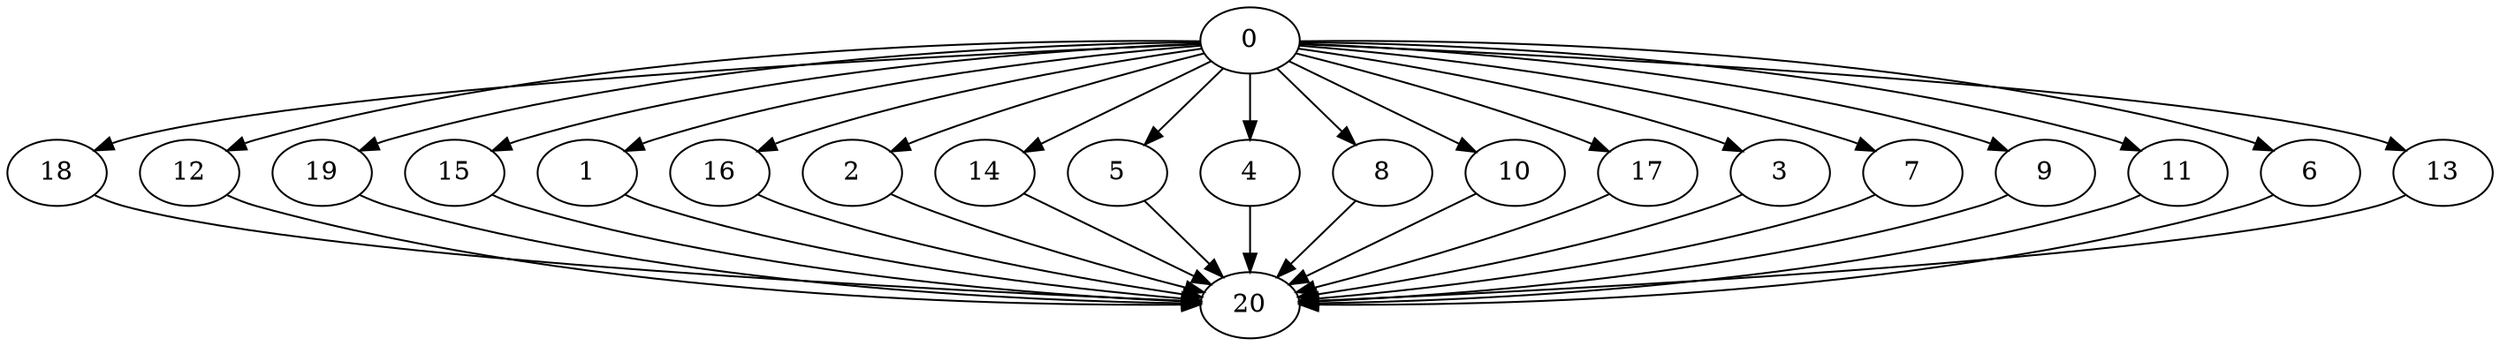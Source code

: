 digraph "Fork_Join_Nodes_21_CCR_0.99_WeightType_Random#1_Heterogeneous-4-2-strong" {
0 [Weight=13];
18 [Weight=19];
12 [Weight=19];
19 [Weight=17];
15 [Weight=17];
1 [Weight=11];
16 [Weight=13];
2 [Weight=8];
14 [Weight=15];
5 [Weight=6];
4 [Weight=11];
8 [Weight=8];
10 [Weight=8];
17 [Weight=8];
3 [Weight=11];
7 [Weight=6];
9 [Weight=8];
11 [Weight=9];
6 [Weight=4];
13 [Weight=8];
20 [Weight=9];
0 -> 8 [Weight=8];
2 -> 20 [Weight=9];
4 -> 20 [Weight=4];
0 -> 19 [Weight=2];
9 -> 20 [Weight=4];
0 -> 12 [Weight=4];
7 -> 20 [Weight=6];
18 -> 20 [Weight=8];
10 -> 20 [Weight=7];
5 -> 20 [Weight=10];
0 -> 1 [Weight=2];
17 -> 20 [Weight=7];
0 -> 10 [Weight=10];
0 -> 2 [Weight=10];
13 -> 20 [Weight=2];
0 -> 13 [Weight=5];
0 -> 9 [Weight=4];
0 -> 7 [Weight=10];
12 -> 20 [Weight=7];
19 -> 20 [Weight=8];
0 -> 16 [Weight=2];
0 -> 17 [Weight=3];
0 -> 18 [Weight=4];
0 -> 14 [Weight=5];
8 -> 20 [Weight=7];
1 -> 20 [Weight=8];
0 -> 6 [Weight=9];
16 -> 20 [Weight=6];
0 -> 5 [Weight=7];
15 -> 20 [Weight=7];
14 -> 20 [Weight=2];
0 -> 15 [Weight=9];
0 -> 4 [Weight=4];
11 -> 20 [Weight=3];
6 -> 20 [Weight=6];
3 -> 20 [Weight=2];
0 -> 11 [Weight=6];
0 -> 3 [Weight=8];
}
